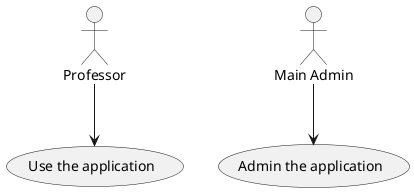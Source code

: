 @startuml
:Professor: --> (Use)
"Main Admin" as Admin
"Use the application" as (Use)
Admin --> (Admin the application)
@enduml